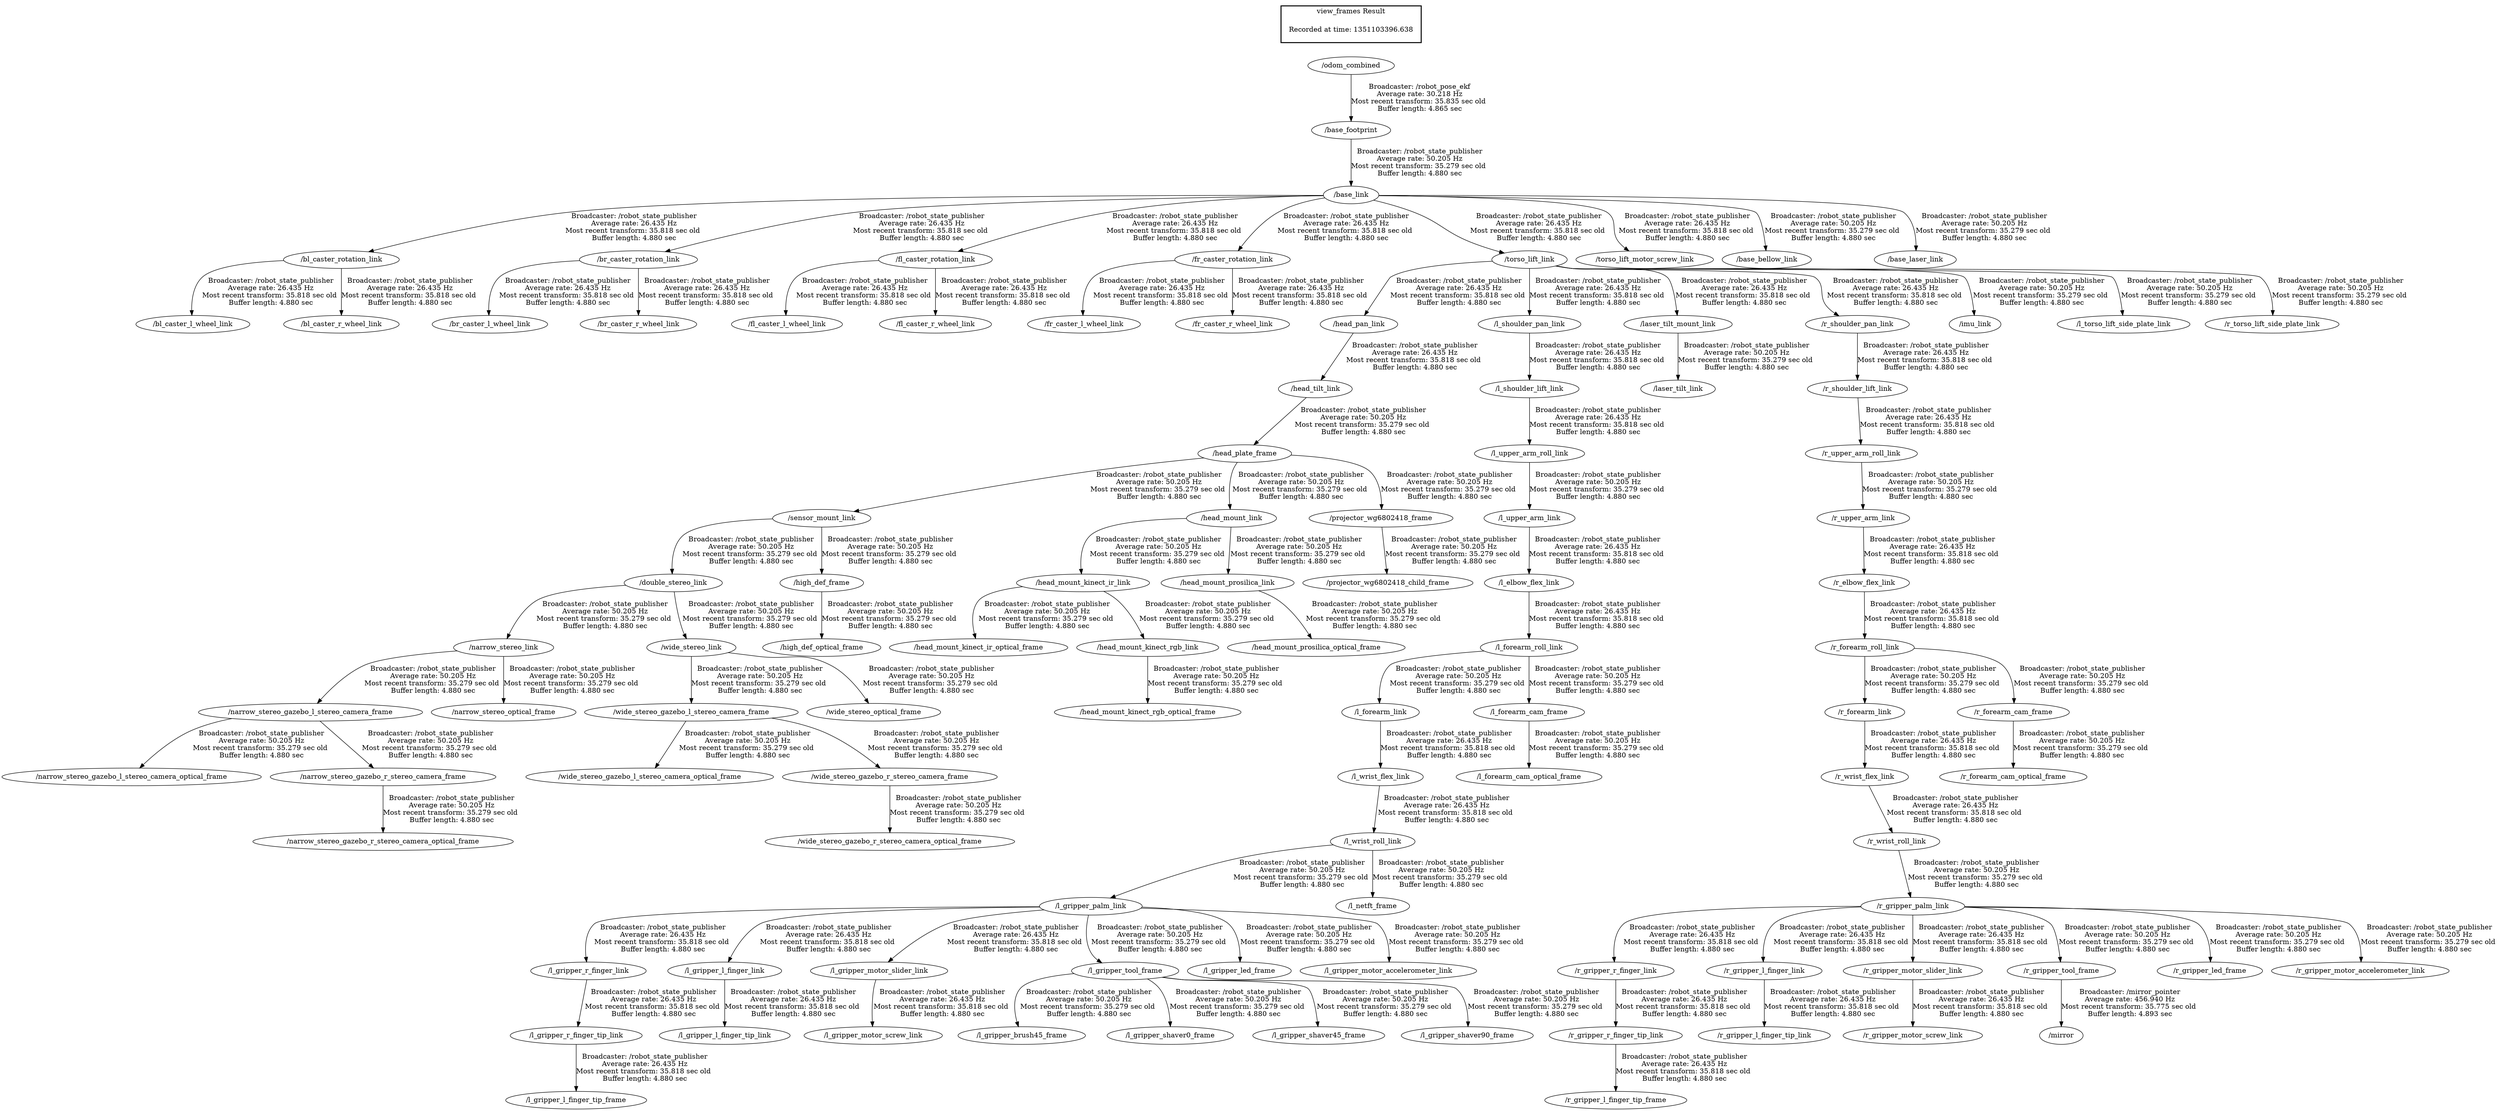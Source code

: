 digraph G {
"/bl_caster_rotation_link" -> "/bl_caster_l_wheel_link"[label="Broadcaster: /robot_state_publisher\nAverage rate: 26.435 Hz\nMost recent transform: 35.818 sec old \nBuffer length: 4.880 sec\n"];
"/base_link" -> "/bl_caster_rotation_link"[label="Broadcaster: /robot_state_publisher\nAverage rate: 26.435 Hz\nMost recent transform: 35.818 sec old \nBuffer length: 4.880 sec\n"];
"/bl_caster_rotation_link" -> "/bl_caster_r_wheel_link"[label="Broadcaster: /robot_state_publisher\nAverage rate: 26.435 Hz\nMost recent transform: 35.818 sec old \nBuffer length: 4.880 sec\n"];
"/base_footprint" -> "/base_link"[label="Broadcaster: /robot_state_publisher\nAverage rate: 50.205 Hz\nMost recent transform: 35.279 sec old \nBuffer length: 4.880 sec\n"];
"/br_caster_rotation_link" -> "/br_caster_l_wheel_link"[label="Broadcaster: /robot_state_publisher\nAverage rate: 26.435 Hz\nMost recent transform: 35.818 sec old \nBuffer length: 4.880 sec\n"];
"/base_link" -> "/br_caster_rotation_link"[label="Broadcaster: /robot_state_publisher\nAverage rate: 26.435 Hz\nMost recent transform: 35.818 sec old \nBuffer length: 4.880 sec\n"];
"/br_caster_rotation_link" -> "/br_caster_r_wheel_link"[label="Broadcaster: /robot_state_publisher\nAverage rate: 26.435 Hz\nMost recent transform: 35.818 sec old \nBuffer length: 4.880 sec\n"];
"/fl_caster_rotation_link" -> "/fl_caster_l_wheel_link"[label="Broadcaster: /robot_state_publisher\nAverage rate: 26.435 Hz\nMost recent transform: 35.818 sec old \nBuffer length: 4.880 sec\n"];
"/base_link" -> "/fl_caster_rotation_link"[label="Broadcaster: /robot_state_publisher\nAverage rate: 26.435 Hz\nMost recent transform: 35.818 sec old \nBuffer length: 4.880 sec\n"];
"/fl_caster_rotation_link" -> "/fl_caster_r_wheel_link"[label="Broadcaster: /robot_state_publisher\nAverage rate: 26.435 Hz\nMost recent transform: 35.818 sec old \nBuffer length: 4.880 sec\n"];
"/fr_caster_rotation_link" -> "/fr_caster_l_wheel_link"[label="Broadcaster: /robot_state_publisher\nAverage rate: 26.435 Hz\nMost recent transform: 35.818 sec old \nBuffer length: 4.880 sec\n"];
"/base_link" -> "/fr_caster_rotation_link"[label="Broadcaster: /robot_state_publisher\nAverage rate: 26.435 Hz\nMost recent transform: 35.818 sec old \nBuffer length: 4.880 sec\n"];
"/fr_caster_rotation_link" -> "/fr_caster_r_wheel_link"[label="Broadcaster: /robot_state_publisher\nAverage rate: 26.435 Hz\nMost recent transform: 35.818 sec old \nBuffer length: 4.880 sec\n"];
"/torso_lift_link" -> "/head_pan_link"[label="Broadcaster: /robot_state_publisher\nAverage rate: 26.435 Hz\nMost recent transform: 35.818 sec old \nBuffer length: 4.880 sec\n"];
"/base_link" -> "/torso_lift_link"[label="Broadcaster: /robot_state_publisher\nAverage rate: 26.435 Hz\nMost recent transform: 35.818 sec old \nBuffer length: 4.880 sec\n"];
"/head_pan_link" -> "/head_tilt_link"[label="Broadcaster: /robot_state_publisher\nAverage rate: 26.435 Hz\nMost recent transform: 35.818 sec old \nBuffer length: 4.880 sec\n"];
"/l_upper_arm_link" -> "/l_elbow_flex_link"[label="Broadcaster: /robot_state_publisher\nAverage rate: 26.435 Hz\nMost recent transform: 35.818 sec old \nBuffer length: 4.880 sec\n"];
"/l_upper_arm_roll_link" -> "/l_upper_arm_link"[label="Broadcaster: /robot_state_publisher\nAverage rate: 50.205 Hz\nMost recent transform: 35.279 sec old \nBuffer length: 4.880 sec\n"];
"/l_elbow_flex_link" -> "/l_forearm_roll_link"[label="Broadcaster: /robot_state_publisher\nAverage rate: 26.435 Hz\nMost recent transform: 35.818 sec old \nBuffer length: 4.880 sec\n"];
"/l_gripper_r_finger_tip_link" -> "/l_gripper_l_finger_tip_frame"[label="Broadcaster: /robot_state_publisher\nAverage rate: 26.435 Hz\nMost recent transform: 35.818 sec old \nBuffer length: 4.880 sec\n"];
"/l_gripper_r_finger_link" -> "/l_gripper_r_finger_tip_link"[label="Broadcaster: /robot_state_publisher\nAverage rate: 26.435 Hz\nMost recent transform: 35.818 sec old \nBuffer length: 4.880 sec\n"];
"/l_gripper_palm_link" -> "/l_gripper_l_finger_link"[label="Broadcaster: /robot_state_publisher\nAverage rate: 26.435 Hz\nMost recent transform: 35.818 sec old \nBuffer length: 4.880 sec\n"];
"/l_wrist_roll_link" -> "/l_gripper_palm_link"[label="Broadcaster: /robot_state_publisher\nAverage rate: 50.205 Hz\nMost recent transform: 35.279 sec old \nBuffer length: 4.880 sec\n"];
"/l_gripper_l_finger_link" -> "/l_gripper_l_finger_tip_link"[label="Broadcaster: /robot_state_publisher\nAverage rate: 26.435 Hz\nMost recent transform: 35.818 sec old \nBuffer length: 4.880 sec\n"];
"/l_gripper_motor_slider_link" -> "/l_gripper_motor_screw_link"[label="Broadcaster: /robot_state_publisher\nAverage rate: 26.435 Hz\nMost recent transform: 35.818 sec old \nBuffer length: 4.880 sec\n"];
"/l_gripper_palm_link" -> "/l_gripper_motor_slider_link"[label="Broadcaster: /robot_state_publisher\nAverage rate: 26.435 Hz\nMost recent transform: 35.818 sec old \nBuffer length: 4.880 sec\n"];
"/l_gripper_palm_link" -> "/l_gripper_r_finger_link"[label="Broadcaster: /robot_state_publisher\nAverage rate: 26.435 Hz\nMost recent transform: 35.818 sec old \nBuffer length: 4.880 sec\n"];
"/l_shoulder_pan_link" -> "/l_shoulder_lift_link"[label="Broadcaster: /robot_state_publisher\nAverage rate: 26.435 Hz\nMost recent transform: 35.818 sec old \nBuffer length: 4.880 sec\n"];
"/torso_lift_link" -> "/l_shoulder_pan_link"[label="Broadcaster: /robot_state_publisher\nAverage rate: 26.435 Hz\nMost recent transform: 35.818 sec old \nBuffer length: 4.880 sec\n"];
"/l_shoulder_lift_link" -> "/l_upper_arm_roll_link"[label="Broadcaster: /robot_state_publisher\nAverage rate: 26.435 Hz\nMost recent transform: 35.818 sec old \nBuffer length: 4.880 sec\n"];
"/l_forearm_link" -> "/l_wrist_flex_link"[label="Broadcaster: /robot_state_publisher\nAverage rate: 26.435 Hz\nMost recent transform: 35.818 sec old \nBuffer length: 4.880 sec\n"];
"/l_forearm_roll_link" -> "/l_forearm_link"[label="Broadcaster: /robot_state_publisher\nAverage rate: 50.205 Hz\nMost recent transform: 35.279 sec old \nBuffer length: 4.880 sec\n"];
"/l_wrist_flex_link" -> "/l_wrist_roll_link"[label="Broadcaster: /robot_state_publisher\nAverage rate: 26.435 Hz\nMost recent transform: 35.818 sec old \nBuffer length: 4.880 sec\n"];
"/torso_lift_link" -> "/laser_tilt_mount_link"[label="Broadcaster: /robot_state_publisher\nAverage rate: 26.435 Hz\nMost recent transform: 35.818 sec old \nBuffer length: 4.880 sec\n"];
"/r_upper_arm_link" -> "/r_elbow_flex_link"[label="Broadcaster: /robot_state_publisher\nAverage rate: 26.435 Hz\nMost recent transform: 35.818 sec old \nBuffer length: 4.880 sec\n"];
"/r_upper_arm_roll_link" -> "/r_upper_arm_link"[label="Broadcaster: /robot_state_publisher\nAverage rate: 50.205 Hz\nMost recent transform: 35.279 sec old \nBuffer length: 4.880 sec\n"];
"/r_elbow_flex_link" -> "/r_forearm_roll_link"[label="Broadcaster: /robot_state_publisher\nAverage rate: 26.435 Hz\nMost recent transform: 35.818 sec old \nBuffer length: 4.880 sec\n"];
"/r_gripper_r_finger_tip_link" -> "/r_gripper_l_finger_tip_frame"[label="Broadcaster: /robot_state_publisher\nAverage rate: 26.435 Hz\nMost recent transform: 35.818 sec old \nBuffer length: 4.880 sec\n"];
"/r_gripper_r_finger_link" -> "/r_gripper_r_finger_tip_link"[label="Broadcaster: /robot_state_publisher\nAverage rate: 26.435 Hz\nMost recent transform: 35.818 sec old \nBuffer length: 4.880 sec\n"];
"/r_gripper_palm_link" -> "/r_gripper_l_finger_link"[label="Broadcaster: /robot_state_publisher\nAverage rate: 26.435 Hz\nMost recent transform: 35.818 sec old \nBuffer length: 4.880 sec\n"];
"/r_wrist_roll_link" -> "/r_gripper_palm_link"[label="Broadcaster: /robot_state_publisher\nAverage rate: 50.205 Hz\nMost recent transform: 35.279 sec old \nBuffer length: 4.880 sec\n"];
"/r_gripper_l_finger_link" -> "/r_gripper_l_finger_tip_link"[label="Broadcaster: /robot_state_publisher\nAverage rate: 26.435 Hz\nMost recent transform: 35.818 sec old \nBuffer length: 4.880 sec\n"];
"/r_gripper_motor_slider_link" -> "/r_gripper_motor_screw_link"[label="Broadcaster: /robot_state_publisher\nAverage rate: 26.435 Hz\nMost recent transform: 35.818 sec old \nBuffer length: 4.880 sec\n"];
"/r_gripper_palm_link" -> "/r_gripper_motor_slider_link"[label="Broadcaster: /robot_state_publisher\nAverage rate: 26.435 Hz\nMost recent transform: 35.818 sec old \nBuffer length: 4.880 sec\n"];
"/r_gripper_palm_link" -> "/r_gripper_r_finger_link"[label="Broadcaster: /robot_state_publisher\nAverage rate: 26.435 Hz\nMost recent transform: 35.818 sec old \nBuffer length: 4.880 sec\n"];
"/r_shoulder_pan_link" -> "/r_shoulder_lift_link"[label="Broadcaster: /robot_state_publisher\nAverage rate: 26.435 Hz\nMost recent transform: 35.818 sec old \nBuffer length: 4.880 sec\n"];
"/torso_lift_link" -> "/r_shoulder_pan_link"[label="Broadcaster: /robot_state_publisher\nAverage rate: 26.435 Hz\nMost recent transform: 35.818 sec old \nBuffer length: 4.880 sec\n"];
"/r_shoulder_lift_link" -> "/r_upper_arm_roll_link"[label="Broadcaster: /robot_state_publisher\nAverage rate: 26.435 Hz\nMost recent transform: 35.818 sec old \nBuffer length: 4.880 sec\n"];
"/r_forearm_link" -> "/r_wrist_flex_link"[label="Broadcaster: /robot_state_publisher\nAverage rate: 26.435 Hz\nMost recent transform: 35.818 sec old \nBuffer length: 4.880 sec\n"];
"/r_forearm_roll_link" -> "/r_forearm_link"[label="Broadcaster: /robot_state_publisher\nAverage rate: 50.205 Hz\nMost recent transform: 35.279 sec old \nBuffer length: 4.880 sec\n"];
"/r_wrist_flex_link" -> "/r_wrist_roll_link"[label="Broadcaster: /robot_state_publisher\nAverage rate: 26.435 Hz\nMost recent transform: 35.818 sec old \nBuffer length: 4.880 sec\n"];
"/base_link" -> "/torso_lift_motor_screw_link"[label="Broadcaster: /robot_state_publisher\nAverage rate: 26.435 Hz\nMost recent transform: 35.818 sec old \nBuffer length: 4.880 sec\n"];
"/r_gripper_tool_frame" -> "/mirror"[label="Broadcaster: /mirror_pointer\nAverage rate: 456.940 Hz\nMost recent transform: 35.775 sec old \nBuffer length: 4.893 sec\n"];
"/r_gripper_palm_link" -> "/r_gripper_tool_frame"[label="Broadcaster: /robot_state_publisher\nAverage rate: 50.205 Hz\nMost recent transform: 35.279 sec old \nBuffer length: 4.880 sec\n"];
"/base_link" -> "/base_bellow_link"[label="Broadcaster: /robot_state_publisher\nAverage rate: 50.205 Hz\nMost recent transform: 35.279 sec old \nBuffer length: 4.880 sec\n"];
"/odom_combined" -> "/base_footprint"[label="Broadcaster: /robot_pose_ekf\nAverage rate: 30.218 Hz\nMost recent transform: 35.835 sec old \nBuffer length: 4.865 sec\n"];
"/base_link" -> "/base_laser_link"[label="Broadcaster: /robot_state_publisher\nAverage rate: 50.205 Hz\nMost recent transform: 35.279 sec old \nBuffer length: 4.880 sec\n"];
"/sensor_mount_link" -> "/double_stereo_link"[label="Broadcaster: /robot_state_publisher\nAverage rate: 50.205 Hz\nMost recent transform: 35.279 sec old \nBuffer length: 4.880 sec\n"];
"/head_plate_frame" -> "/sensor_mount_link"[label="Broadcaster: /robot_state_publisher\nAverage rate: 50.205 Hz\nMost recent transform: 35.279 sec old \nBuffer length: 4.880 sec\n"];
"/head_plate_frame" -> "/head_mount_link"[label="Broadcaster: /robot_state_publisher\nAverage rate: 50.205 Hz\nMost recent transform: 35.279 sec old \nBuffer length: 4.880 sec\n"];
"/head_tilt_link" -> "/head_plate_frame"[label="Broadcaster: /robot_state_publisher\nAverage rate: 50.205 Hz\nMost recent transform: 35.279 sec old \nBuffer length: 4.880 sec\n"];
"/head_mount_link" -> "/head_mount_kinect_ir_link"[label="Broadcaster: /robot_state_publisher\nAverage rate: 50.205 Hz\nMost recent transform: 35.279 sec old \nBuffer length: 4.880 sec\n"];
"/head_mount_kinect_ir_link" -> "/head_mount_kinect_ir_optical_frame"[label="Broadcaster: /robot_state_publisher\nAverage rate: 50.205 Hz\nMost recent transform: 35.279 sec old \nBuffer length: 4.880 sec\n"];
"/head_mount_kinect_ir_link" -> "/head_mount_kinect_rgb_link"[label="Broadcaster: /robot_state_publisher\nAverage rate: 50.205 Hz\nMost recent transform: 35.279 sec old \nBuffer length: 4.880 sec\n"];
"/head_mount_kinect_rgb_link" -> "/head_mount_kinect_rgb_optical_frame"[label="Broadcaster: /robot_state_publisher\nAverage rate: 50.205 Hz\nMost recent transform: 35.279 sec old \nBuffer length: 4.880 sec\n"];
"/head_mount_link" -> "/head_mount_prosilica_link"[label="Broadcaster: /robot_state_publisher\nAverage rate: 50.205 Hz\nMost recent transform: 35.279 sec old \nBuffer length: 4.880 sec\n"];
"/head_mount_prosilica_link" -> "/head_mount_prosilica_optical_frame"[label="Broadcaster: /robot_state_publisher\nAverage rate: 50.205 Hz\nMost recent transform: 35.279 sec old \nBuffer length: 4.880 sec\n"];
"/sensor_mount_link" -> "/high_def_frame"[label="Broadcaster: /robot_state_publisher\nAverage rate: 50.205 Hz\nMost recent transform: 35.279 sec old \nBuffer length: 4.880 sec\n"];
"/high_def_frame" -> "/high_def_optical_frame"[label="Broadcaster: /robot_state_publisher\nAverage rate: 50.205 Hz\nMost recent transform: 35.279 sec old \nBuffer length: 4.880 sec\n"];
"/torso_lift_link" -> "/imu_link"[label="Broadcaster: /robot_state_publisher\nAverage rate: 50.205 Hz\nMost recent transform: 35.279 sec old \nBuffer length: 4.880 sec\n"];
"/l_forearm_roll_link" -> "/l_forearm_cam_frame"[label="Broadcaster: /robot_state_publisher\nAverage rate: 50.205 Hz\nMost recent transform: 35.279 sec old \nBuffer length: 4.880 sec\n"];
"/l_forearm_cam_frame" -> "/l_forearm_cam_optical_frame"[label="Broadcaster: /robot_state_publisher\nAverage rate: 50.205 Hz\nMost recent transform: 35.279 sec old \nBuffer length: 4.880 sec\n"];
"/l_gripper_tool_frame" -> "/l_gripper_brush45_frame"[label="Broadcaster: /robot_state_publisher\nAverage rate: 50.205 Hz\nMost recent transform: 35.279 sec old \nBuffer length: 4.880 sec\n"];
"/l_gripper_palm_link" -> "/l_gripper_tool_frame"[label="Broadcaster: /robot_state_publisher\nAverage rate: 50.205 Hz\nMost recent transform: 35.279 sec old \nBuffer length: 4.880 sec\n"];
"/l_gripper_palm_link" -> "/l_gripper_led_frame"[label="Broadcaster: /robot_state_publisher\nAverage rate: 50.205 Hz\nMost recent transform: 35.279 sec old \nBuffer length: 4.880 sec\n"];
"/l_gripper_palm_link" -> "/l_gripper_motor_accelerometer_link"[label="Broadcaster: /robot_state_publisher\nAverage rate: 50.205 Hz\nMost recent transform: 35.279 sec old \nBuffer length: 4.880 sec\n"];
"/l_gripper_tool_frame" -> "/l_gripper_shaver0_frame"[label="Broadcaster: /robot_state_publisher\nAverage rate: 50.205 Hz\nMost recent transform: 35.279 sec old \nBuffer length: 4.880 sec\n"];
"/l_gripper_tool_frame" -> "/l_gripper_shaver45_frame"[label="Broadcaster: /robot_state_publisher\nAverage rate: 50.205 Hz\nMost recent transform: 35.279 sec old \nBuffer length: 4.880 sec\n"];
"/l_gripper_tool_frame" -> "/l_gripper_shaver90_frame"[label="Broadcaster: /robot_state_publisher\nAverage rate: 50.205 Hz\nMost recent transform: 35.279 sec old \nBuffer length: 4.880 sec\n"];
"/l_wrist_roll_link" -> "/l_netft_frame"[label="Broadcaster: /robot_state_publisher\nAverage rate: 50.205 Hz\nMost recent transform: 35.279 sec old \nBuffer length: 4.880 sec\n"];
"/torso_lift_link" -> "/l_torso_lift_side_plate_link"[label="Broadcaster: /robot_state_publisher\nAverage rate: 50.205 Hz\nMost recent transform: 35.279 sec old \nBuffer length: 4.880 sec\n"];
"/laser_tilt_mount_link" -> "/laser_tilt_link"[label="Broadcaster: /robot_state_publisher\nAverage rate: 50.205 Hz\nMost recent transform: 35.279 sec old \nBuffer length: 4.880 sec\n"];
"/double_stereo_link" -> "/narrow_stereo_link"[label="Broadcaster: /robot_state_publisher\nAverage rate: 50.205 Hz\nMost recent transform: 35.279 sec old \nBuffer length: 4.880 sec\n"];
"/narrow_stereo_link" -> "/narrow_stereo_gazebo_l_stereo_camera_frame"[label="Broadcaster: /robot_state_publisher\nAverage rate: 50.205 Hz\nMost recent transform: 35.279 sec old \nBuffer length: 4.880 sec\n"];
"/narrow_stereo_gazebo_l_stereo_camera_frame" -> "/narrow_stereo_gazebo_l_stereo_camera_optical_frame"[label="Broadcaster: /robot_state_publisher\nAverage rate: 50.205 Hz\nMost recent transform: 35.279 sec old \nBuffer length: 4.880 sec\n"];
"/narrow_stereo_gazebo_l_stereo_camera_frame" -> "/narrow_stereo_gazebo_r_stereo_camera_frame"[label="Broadcaster: /robot_state_publisher\nAverage rate: 50.205 Hz\nMost recent transform: 35.279 sec old \nBuffer length: 4.880 sec\n"];
"/narrow_stereo_gazebo_r_stereo_camera_frame" -> "/narrow_stereo_gazebo_r_stereo_camera_optical_frame"[label="Broadcaster: /robot_state_publisher\nAverage rate: 50.205 Hz\nMost recent transform: 35.279 sec old \nBuffer length: 4.880 sec\n"];
"/narrow_stereo_link" -> "/narrow_stereo_optical_frame"[label="Broadcaster: /robot_state_publisher\nAverage rate: 50.205 Hz\nMost recent transform: 35.279 sec old \nBuffer length: 4.880 sec\n"];
"/projector_wg6802418_frame" -> "/projector_wg6802418_child_frame"[label="Broadcaster: /robot_state_publisher\nAverage rate: 50.205 Hz\nMost recent transform: 35.279 sec old \nBuffer length: 4.880 sec\n"];
"/head_plate_frame" -> "/projector_wg6802418_frame"[label="Broadcaster: /robot_state_publisher\nAverage rate: 50.205 Hz\nMost recent transform: 35.279 sec old \nBuffer length: 4.880 sec\n"];
"/r_forearm_roll_link" -> "/r_forearm_cam_frame"[label="Broadcaster: /robot_state_publisher\nAverage rate: 50.205 Hz\nMost recent transform: 35.279 sec old \nBuffer length: 4.880 sec\n"];
"/r_forearm_cam_frame" -> "/r_forearm_cam_optical_frame"[label="Broadcaster: /robot_state_publisher\nAverage rate: 50.205 Hz\nMost recent transform: 35.279 sec old \nBuffer length: 4.880 sec\n"];
"/r_gripper_palm_link" -> "/r_gripper_led_frame"[label="Broadcaster: /robot_state_publisher\nAverage rate: 50.205 Hz\nMost recent transform: 35.279 sec old \nBuffer length: 4.880 sec\n"];
"/r_gripper_palm_link" -> "/r_gripper_motor_accelerometer_link"[label="Broadcaster: /robot_state_publisher\nAverage rate: 50.205 Hz\nMost recent transform: 35.279 sec old \nBuffer length: 4.880 sec\n"];
"/torso_lift_link" -> "/r_torso_lift_side_plate_link"[label="Broadcaster: /robot_state_publisher\nAverage rate: 50.205 Hz\nMost recent transform: 35.279 sec old \nBuffer length: 4.880 sec\n"];
"/double_stereo_link" -> "/wide_stereo_link"[label="Broadcaster: /robot_state_publisher\nAverage rate: 50.205 Hz\nMost recent transform: 35.279 sec old \nBuffer length: 4.880 sec\n"];
"/wide_stereo_link" -> "/wide_stereo_gazebo_l_stereo_camera_frame"[label="Broadcaster: /robot_state_publisher\nAverage rate: 50.205 Hz\nMost recent transform: 35.279 sec old \nBuffer length: 4.880 sec\n"];
"/wide_stereo_gazebo_l_stereo_camera_frame" -> "/wide_stereo_gazebo_l_stereo_camera_optical_frame"[label="Broadcaster: /robot_state_publisher\nAverage rate: 50.205 Hz\nMost recent transform: 35.279 sec old \nBuffer length: 4.880 sec\n"];
"/wide_stereo_gazebo_l_stereo_camera_frame" -> "/wide_stereo_gazebo_r_stereo_camera_frame"[label="Broadcaster: /robot_state_publisher\nAverage rate: 50.205 Hz\nMost recent transform: 35.279 sec old \nBuffer length: 4.880 sec\n"];
"/wide_stereo_gazebo_r_stereo_camera_frame" -> "/wide_stereo_gazebo_r_stereo_camera_optical_frame"[label="Broadcaster: /robot_state_publisher\nAverage rate: 50.205 Hz\nMost recent transform: 35.279 sec old \nBuffer length: 4.880 sec\n"];
"/wide_stereo_link" -> "/wide_stereo_optical_frame"[label="Broadcaster: /robot_state_publisher\nAverage rate: 50.205 Hz\nMost recent transform: 35.279 sec old \nBuffer length: 4.880 sec\n"];
edge [style=invis];
 subgraph cluster_legend { style=bold; color=black; label ="view_frames Result";
"Recorded at time: 1351103396.638"[ shape=plaintext ] ;
 }->"/odom_combined";
}